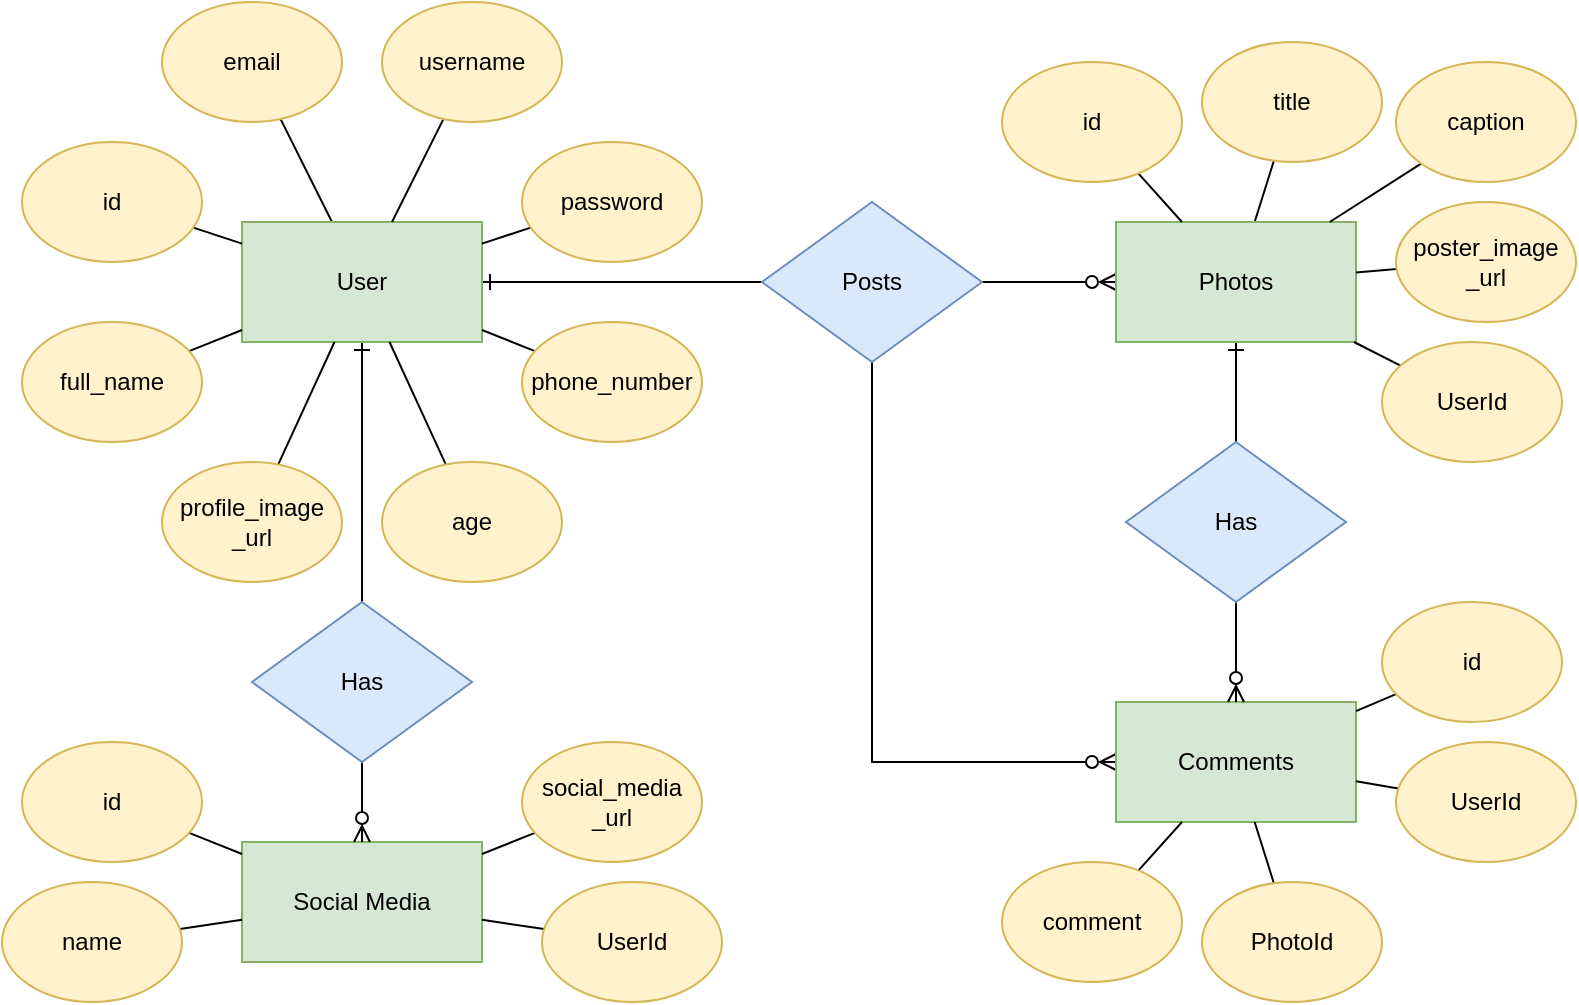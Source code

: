 <mxfile version="24.4.0" type="device">
  <diagram name="Page-1" id="W4wpiNqgCo3GhEdov64F">
    <mxGraphModel dx="690" dy="365" grid="1" gridSize="10" guides="1" tooltips="1" connect="1" arrows="1" fold="1" page="1" pageScale="1" pageWidth="827" pageHeight="1169" math="0" shadow="0">
      <root>
        <mxCell id="0" />
        <mxCell id="1" parent="0" />
        <mxCell id="fZ35gPJdgRmd73TTye3Q-48" style="rounded=0;orthogonalLoop=1;jettySize=auto;html=1;endArrow=none;endFill=0;" edge="1" parent="1" source="fZ35gPJdgRmd73TTye3Q-1" target="fZ35gPJdgRmd73TTye3Q-3">
          <mxGeometry relative="1" as="geometry" />
        </mxCell>
        <mxCell id="fZ35gPJdgRmd73TTye3Q-1" value="email" style="ellipse;whiteSpace=wrap;html=1;fillColor=#fff2cc;strokeColor=#d6b656;" vertex="1" parent="1">
          <mxGeometry x="120" y="10" width="90" height="60" as="geometry" />
        </mxCell>
        <mxCell id="fZ35gPJdgRmd73TTye3Q-41" style="edgeStyle=orthogonalEdgeStyle;rounded=0;orthogonalLoop=1;jettySize=auto;html=1;entryX=0;entryY=0.5;entryDx=0;entryDy=0;startArrow=ERone;startFill=0;endArrow=none;endFill=0;" edge="1" parent="1" source="fZ35gPJdgRmd73TTye3Q-3" target="fZ35gPJdgRmd73TTye3Q-11">
          <mxGeometry relative="1" as="geometry" />
        </mxCell>
        <mxCell id="fZ35gPJdgRmd73TTye3Q-70" style="edgeStyle=orthogonalEdgeStyle;rounded=0;orthogonalLoop=1;jettySize=auto;html=1;entryX=0.5;entryY=0;entryDx=0;entryDy=0;endArrow=none;endFill=0;startArrow=ERone;startFill=0;" edge="1" parent="1" source="fZ35gPJdgRmd73TTye3Q-3" target="fZ35gPJdgRmd73TTye3Q-69">
          <mxGeometry relative="1" as="geometry" />
        </mxCell>
        <mxCell id="fZ35gPJdgRmd73TTye3Q-3" value="User" style="rounded=0;whiteSpace=wrap;html=1;fillColor=#d5e8d4;strokeColor=#82b366;" vertex="1" parent="1">
          <mxGeometry x="160" y="120" width="120" height="60" as="geometry" />
        </mxCell>
        <mxCell id="fZ35gPJdgRmd73TTye3Q-54" style="rounded=0;orthogonalLoop=1;jettySize=auto;html=1;endArrow=none;endFill=0;" edge="1" parent="1" source="fZ35gPJdgRmd73TTye3Q-4" target="fZ35gPJdgRmd73TTye3Q-3">
          <mxGeometry relative="1" as="geometry" />
        </mxCell>
        <mxCell id="fZ35gPJdgRmd73TTye3Q-4" value="profile_image&lt;div&gt;_url&lt;/div&gt;" style="ellipse;whiteSpace=wrap;html=1;fillColor=#fff2cc;strokeColor=#d6b656;" vertex="1" parent="1">
          <mxGeometry x="120" y="240" width="90" height="60" as="geometry" />
        </mxCell>
        <mxCell id="fZ35gPJdgRmd73TTye3Q-46" style="rounded=0;orthogonalLoop=1;jettySize=auto;html=1;endArrow=none;endFill=0;" edge="1" parent="1" source="fZ35gPJdgRmd73TTye3Q-5" target="fZ35gPJdgRmd73TTye3Q-3">
          <mxGeometry relative="1" as="geometry" />
        </mxCell>
        <mxCell id="fZ35gPJdgRmd73TTye3Q-5" value="id" style="ellipse;whiteSpace=wrap;html=1;fillColor=#fff2cc;strokeColor=#d6b656;" vertex="1" parent="1">
          <mxGeometry x="50" y="80" width="90" height="60" as="geometry" />
        </mxCell>
        <mxCell id="fZ35gPJdgRmd73TTye3Q-47" style="rounded=0;orthogonalLoop=1;jettySize=auto;html=1;endArrow=none;endFill=0;" edge="1" parent="1" source="fZ35gPJdgRmd73TTye3Q-6" target="fZ35gPJdgRmd73TTye3Q-3">
          <mxGeometry relative="1" as="geometry" />
        </mxCell>
        <mxCell id="fZ35gPJdgRmd73TTye3Q-6" value="full_name" style="ellipse;whiteSpace=wrap;html=1;fillColor=#fff2cc;strokeColor=#d6b656;" vertex="1" parent="1">
          <mxGeometry x="50" y="170" width="90" height="60" as="geometry" />
        </mxCell>
        <mxCell id="fZ35gPJdgRmd73TTye3Q-49" style="rounded=0;orthogonalLoop=1;jettySize=auto;html=1;endArrow=none;endFill=0;" edge="1" parent="1" source="fZ35gPJdgRmd73TTye3Q-7" target="fZ35gPJdgRmd73TTye3Q-3">
          <mxGeometry relative="1" as="geometry">
            <mxPoint x="220" y="120" as="targetPoint" />
          </mxGeometry>
        </mxCell>
        <mxCell id="fZ35gPJdgRmd73TTye3Q-7" value="username" style="ellipse;whiteSpace=wrap;html=1;fillColor=#fff2cc;strokeColor=#d6b656;" vertex="1" parent="1">
          <mxGeometry x="230" y="10" width="90" height="60" as="geometry" />
        </mxCell>
        <mxCell id="fZ35gPJdgRmd73TTye3Q-52" style="rounded=0;orthogonalLoop=1;jettySize=auto;html=1;endArrow=none;endFill=0;" edge="1" parent="1" source="fZ35gPJdgRmd73TTye3Q-8" target="fZ35gPJdgRmd73TTye3Q-3">
          <mxGeometry relative="1" as="geometry" />
        </mxCell>
        <mxCell id="fZ35gPJdgRmd73TTye3Q-8" value="age" style="ellipse;whiteSpace=wrap;html=1;fillColor=#fff2cc;strokeColor=#d6b656;" vertex="1" parent="1">
          <mxGeometry x="230" y="240" width="90" height="60" as="geometry" />
        </mxCell>
        <mxCell id="fZ35gPJdgRmd73TTye3Q-50" style="rounded=0;orthogonalLoop=1;jettySize=auto;html=1;endArrow=none;endFill=0;" edge="1" parent="1" source="fZ35gPJdgRmd73TTye3Q-9" target="fZ35gPJdgRmd73TTye3Q-3">
          <mxGeometry relative="1" as="geometry" />
        </mxCell>
        <mxCell id="fZ35gPJdgRmd73TTye3Q-9" value="password" style="ellipse;whiteSpace=wrap;html=1;fillColor=#fff2cc;strokeColor=#d6b656;" vertex="1" parent="1">
          <mxGeometry x="300" y="80" width="90" height="60" as="geometry" />
        </mxCell>
        <mxCell id="fZ35gPJdgRmd73TTye3Q-51" style="rounded=0;orthogonalLoop=1;jettySize=auto;html=1;endArrow=none;endFill=0;" edge="1" parent="1" source="fZ35gPJdgRmd73TTye3Q-10" target="fZ35gPJdgRmd73TTye3Q-3">
          <mxGeometry relative="1" as="geometry" />
        </mxCell>
        <mxCell id="fZ35gPJdgRmd73TTye3Q-10" value="phone_number" style="ellipse;whiteSpace=wrap;html=1;fillColor=#fff2cc;strokeColor=#d6b656;" vertex="1" parent="1">
          <mxGeometry x="300" y="170" width="90" height="60" as="geometry" />
        </mxCell>
        <mxCell id="fZ35gPJdgRmd73TTye3Q-42" style="edgeStyle=orthogonalEdgeStyle;rounded=0;orthogonalLoop=1;jettySize=auto;html=1;entryX=0;entryY=0.5;entryDx=0;entryDy=0;endArrow=ERzeroToMany;endFill=0;" edge="1" parent="1" source="fZ35gPJdgRmd73TTye3Q-11" target="fZ35gPJdgRmd73TTye3Q-13">
          <mxGeometry relative="1" as="geometry" />
        </mxCell>
        <mxCell id="fZ35gPJdgRmd73TTye3Q-74" style="edgeStyle=orthogonalEdgeStyle;rounded=0;orthogonalLoop=1;jettySize=auto;html=1;entryX=0;entryY=0.5;entryDx=0;entryDy=0;exitX=0.5;exitY=1;exitDx=0;exitDy=0;endArrow=ERzeroToMany;endFill=0;" edge="1" parent="1" source="fZ35gPJdgRmd73TTye3Q-11" target="fZ35gPJdgRmd73TTye3Q-22">
          <mxGeometry relative="1" as="geometry" />
        </mxCell>
        <mxCell id="fZ35gPJdgRmd73TTye3Q-11" value="Posts" style="rhombus;whiteSpace=wrap;html=1;fillColor=#dae8fc;strokeColor=#6c8ebf;" vertex="1" parent="1">
          <mxGeometry x="420" y="110" width="110" height="80" as="geometry" />
        </mxCell>
        <mxCell id="fZ35gPJdgRmd73TTye3Q-55" style="rounded=0;orthogonalLoop=1;jettySize=auto;html=1;endArrow=none;endFill=0;" edge="1" parent="1" source="fZ35gPJdgRmd73TTye3Q-12" target="fZ35gPJdgRmd73TTye3Q-13">
          <mxGeometry relative="1" as="geometry" />
        </mxCell>
        <mxCell id="fZ35gPJdgRmd73TTye3Q-12" value="title" style="ellipse;whiteSpace=wrap;html=1;fillColor=#fff2cc;strokeColor=#d6b656;" vertex="1" parent="1">
          <mxGeometry x="640" y="30" width="90" height="60" as="geometry" />
        </mxCell>
        <mxCell id="fZ35gPJdgRmd73TTye3Q-61" style="edgeStyle=orthogonalEdgeStyle;rounded=0;orthogonalLoop=1;jettySize=auto;html=1;endArrow=none;endFill=0;startArrow=ERone;startFill=0;" edge="1" parent="1" source="fZ35gPJdgRmd73TTye3Q-13" target="fZ35gPJdgRmd73TTye3Q-60">
          <mxGeometry relative="1" as="geometry" />
        </mxCell>
        <mxCell id="fZ35gPJdgRmd73TTye3Q-13" value="Photos" style="rounded=0;whiteSpace=wrap;html=1;fillColor=#d5e8d4;strokeColor=#82b366;" vertex="1" parent="1">
          <mxGeometry x="597" y="120" width="120" height="60" as="geometry" />
        </mxCell>
        <mxCell id="fZ35gPJdgRmd73TTye3Q-56" style="rounded=0;orthogonalLoop=1;jettySize=auto;html=1;endArrow=none;endFill=0;" edge="1" parent="1" source="fZ35gPJdgRmd73TTye3Q-17" target="fZ35gPJdgRmd73TTye3Q-13">
          <mxGeometry relative="1" as="geometry" />
        </mxCell>
        <mxCell id="fZ35gPJdgRmd73TTye3Q-17" value="caption" style="ellipse;whiteSpace=wrap;html=1;fillColor=#fff2cc;strokeColor=#d6b656;" vertex="1" parent="1">
          <mxGeometry x="737" y="40" width="90" height="60" as="geometry" />
        </mxCell>
        <mxCell id="fZ35gPJdgRmd73TTye3Q-59" style="rounded=0;orthogonalLoop=1;jettySize=auto;html=1;endArrow=none;endFill=0;" edge="1" parent="1" source="fZ35gPJdgRmd73TTye3Q-18" target="fZ35gPJdgRmd73TTye3Q-13">
          <mxGeometry relative="1" as="geometry" />
        </mxCell>
        <mxCell id="fZ35gPJdgRmd73TTye3Q-18" value="id" style="ellipse;whiteSpace=wrap;html=1;fillColor=#fff2cc;strokeColor=#d6b656;" vertex="1" parent="1">
          <mxGeometry x="540" y="40" width="90" height="60" as="geometry" />
        </mxCell>
        <mxCell id="fZ35gPJdgRmd73TTye3Q-57" style="rounded=0;orthogonalLoop=1;jettySize=auto;html=1;endArrow=none;endFill=0;" edge="1" parent="1" source="fZ35gPJdgRmd73TTye3Q-19" target="fZ35gPJdgRmd73TTye3Q-13">
          <mxGeometry relative="1" as="geometry" />
        </mxCell>
        <mxCell id="fZ35gPJdgRmd73TTye3Q-19" value="poster_image&lt;div&gt;_url&lt;/div&gt;" style="ellipse;whiteSpace=wrap;html=1;fillColor=#fff2cc;strokeColor=#d6b656;" vertex="1" parent="1">
          <mxGeometry x="737" y="110" width="90" height="60" as="geometry" />
        </mxCell>
        <mxCell id="fZ35gPJdgRmd73TTye3Q-58" style="rounded=0;orthogonalLoop=1;jettySize=auto;html=1;endArrow=none;endFill=0;" edge="1" parent="1" source="fZ35gPJdgRmd73TTye3Q-20" target="fZ35gPJdgRmd73TTye3Q-13">
          <mxGeometry relative="1" as="geometry" />
        </mxCell>
        <mxCell id="fZ35gPJdgRmd73TTye3Q-20" value="UserId" style="ellipse;whiteSpace=wrap;html=1;fillColor=#fff2cc;strokeColor=#d6b656;" vertex="1" parent="1">
          <mxGeometry x="730" y="180" width="90" height="60" as="geometry" />
        </mxCell>
        <mxCell id="fZ35gPJdgRmd73TTye3Q-22" value="Comments" style="rounded=0;whiteSpace=wrap;html=1;fillColor=#d5e8d4;strokeColor=#82b366;" vertex="1" parent="1">
          <mxGeometry x="597" y="360" width="120" height="60" as="geometry" />
        </mxCell>
        <mxCell id="fZ35gPJdgRmd73TTye3Q-63" style="rounded=0;orthogonalLoop=1;jettySize=auto;html=1;endArrow=none;endFill=0;" edge="1" parent="1" source="fZ35gPJdgRmd73TTye3Q-23" target="fZ35gPJdgRmd73TTye3Q-22">
          <mxGeometry relative="1" as="geometry" />
        </mxCell>
        <mxCell id="fZ35gPJdgRmd73TTye3Q-23" value="comment" style="ellipse;whiteSpace=wrap;html=1;fillColor=#fff2cc;strokeColor=#d6b656;" vertex="1" parent="1">
          <mxGeometry x="540" y="440" width="90" height="60" as="geometry" />
        </mxCell>
        <mxCell id="fZ35gPJdgRmd73TTye3Q-64" style="rounded=0;orthogonalLoop=1;jettySize=auto;html=1;endArrow=none;endFill=0;" edge="1" parent="1" source="fZ35gPJdgRmd73TTye3Q-25" target="fZ35gPJdgRmd73TTye3Q-22">
          <mxGeometry relative="1" as="geometry" />
        </mxCell>
        <mxCell id="fZ35gPJdgRmd73TTye3Q-25" value="PhotoId" style="ellipse;whiteSpace=wrap;html=1;fillColor=#fff2cc;strokeColor=#d6b656;" vertex="1" parent="1">
          <mxGeometry x="640" y="450" width="90" height="60" as="geometry" />
        </mxCell>
        <mxCell id="fZ35gPJdgRmd73TTye3Q-65" style="rounded=0;orthogonalLoop=1;jettySize=auto;html=1;endArrow=none;endFill=0;" edge="1" parent="1" source="fZ35gPJdgRmd73TTye3Q-27" target="fZ35gPJdgRmd73TTye3Q-22">
          <mxGeometry relative="1" as="geometry" />
        </mxCell>
        <mxCell id="fZ35gPJdgRmd73TTye3Q-27" value="UserId" style="ellipse;whiteSpace=wrap;html=1;fillColor=#fff2cc;strokeColor=#d6b656;" vertex="1" parent="1">
          <mxGeometry x="737" y="380" width="90" height="60" as="geometry" />
        </mxCell>
        <mxCell id="fZ35gPJdgRmd73TTye3Q-68" style="rounded=0;orthogonalLoop=1;jettySize=auto;html=1;endArrow=none;endFill=0;" edge="1" parent="1" source="fZ35gPJdgRmd73TTye3Q-29" target="fZ35gPJdgRmd73TTye3Q-22">
          <mxGeometry relative="1" as="geometry" />
        </mxCell>
        <mxCell id="fZ35gPJdgRmd73TTye3Q-29" value="id" style="ellipse;whiteSpace=wrap;html=1;fillColor=#fff2cc;strokeColor=#d6b656;" vertex="1" parent="1">
          <mxGeometry x="730" y="310" width="90" height="60" as="geometry" />
        </mxCell>
        <mxCell id="fZ35gPJdgRmd73TTye3Q-30" value="Social Media" style="rounded=0;whiteSpace=wrap;html=1;fillColor=#d5e8d4;strokeColor=#82b366;" vertex="1" parent="1">
          <mxGeometry x="160" y="430" width="120" height="60" as="geometry" />
        </mxCell>
        <mxCell id="fZ35gPJdgRmd73TTye3Q-36" style="rounded=0;orthogonalLoop=1;jettySize=auto;html=1;endArrow=none;endFill=0;" edge="1" parent="1" source="fZ35gPJdgRmd73TTye3Q-31" target="fZ35gPJdgRmd73TTye3Q-30">
          <mxGeometry relative="1" as="geometry" />
        </mxCell>
        <mxCell id="fZ35gPJdgRmd73TTye3Q-31" value="name" style="ellipse;whiteSpace=wrap;html=1;fillColor=#fff2cc;strokeColor=#d6b656;" vertex="1" parent="1">
          <mxGeometry x="40" y="450" width="90" height="60" as="geometry" />
        </mxCell>
        <mxCell id="fZ35gPJdgRmd73TTye3Q-39" style="rounded=0;orthogonalLoop=1;jettySize=auto;html=1;endArrow=none;endFill=0;" edge="1" parent="1" source="fZ35gPJdgRmd73TTye3Q-32" target="fZ35gPJdgRmd73TTye3Q-30">
          <mxGeometry relative="1" as="geometry" />
        </mxCell>
        <mxCell id="fZ35gPJdgRmd73TTye3Q-32" value="id" style="ellipse;whiteSpace=wrap;html=1;fillColor=#fff2cc;strokeColor=#d6b656;" vertex="1" parent="1">
          <mxGeometry x="50" y="380" width="90" height="60" as="geometry" />
        </mxCell>
        <mxCell id="fZ35gPJdgRmd73TTye3Q-38" style="rounded=0;orthogonalLoop=1;jettySize=auto;html=1;endArrow=none;endFill=0;" edge="1" parent="1" source="fZ35gPJdgRmd73TTye3Q-33" target="fZ35gPJdgRmd73TTye3Q-30">
          <mxGeometry relative="1" as="geometry" />
        </mxCell>
        <mxCell id="fZ35gPJdgRmd73TTye3Q-33" value="UserId" style="ellipse;whiteSpace=wrap;html=1;fillColor=#fff2cc;strokeColor=#d6b656;" vertex="1" parent="1">
          <mxGeometry x="310" y="450" width="90" height="60" as="geometry" />
        </mxCell>
        <mxCell id="fZ35gPJdgRmd73TTye3Q-40" style="rounded=0;orthogonalLoop=1;jettySize=auto;html=1;endArrow=none;endFill=0;" edge="1" parent="1" source="fZ35gPJdgRmd73TTye3Q-34" target="fZ35gPJdgRmd73TTye3Q-30">
          <mxGeometry relative="1" as="geometry" />
        </mxCell>
        <mxCell id="fZ35gPJdgRmd73TTye3Q-34" value="social_media&lt;div&gt;_url&lt;/div&gt;" style="ellipse;whiteSpace=wrap;html=1;fillColor=#fff2cc;strokeColor=#d6b656;" vertex="1" parent="1">
          <mxGeometry x="300" y="380" width="90" height="60" as="geometry" />
        </mxCell>
        <mxCell id="fZ35gPJdgRmd73TTye3Q-62" style="edgeStyle=orthogonalEdgeStyle;rounded=0;orthogonalLoop=1;jettySize=auto;html=1;endArrow=ERzeroToMany;endFill=0;" edge="1" parent="1" source="fZ35gPJdgRmd73TTye3Q-60" target="fZ35gPJdgRmd73TTye3Q-22">
          <mxGeometry relative="1" as="geometry" />
        </mxCell>
        <mxCell id="fZ35gPJdgRmd73TTye3Q-60" value="Has" style="rhombus;whiteSpace=wrap;html=1;fillColor=#dae8fc;strokeColor=#6c8ebf;" vertex="1" parent="1">
          <mxGeometry x="602" y="230" width="110" height="80" as="geometry" />
        </mxCell>
        <mxCell id="fZ35gPJdgRmd73TTye3Q-71" style="edgeStyle=orthogonalEdgeStyle;rounded=0;orthogonalLoop=1;jettySize=auto;html=1;endArrow=ERzeroToMany;endFill=0;" edge="1" parent="1" source="fZ35gPJdgRmd73TTye3Q-69" target="fZ35gPJdgRmd73TTye3Q-30">
          <mxGeometry relative="1" as="geometry" />
        </mxCell>
        <mxCell id="fZ35gPJdgRmd73TTye3Q-69" value="Has" style="rhombus;whiteSpace=wrap;html=1;fillColor=#dae8fc;strokeColor=#6c8ebf;" vertex="1" parent="1">
          <mxGeometry x="165" y="310" width="110" height="80" as="geometry" />
        </mxCell>
      </root>
    </mxGraphModel>
  </diagram>
</mxfile>
